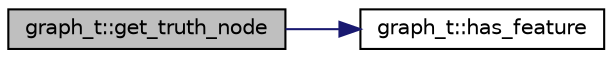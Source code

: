 digraph "graph_t::get_truth_node"
{
 // INTERACTIVE_SVG=YES
 // LATEX_PDF_SIZE
  edge [fontname="Helvetica",fontsize="10",labelfontname="Helvetica",labelfontsize="10"];
  node [fontname="Helvetica",fontsize="10",shape=record];
  rankdir="LR";
  Node1 [label="graph_t::get_truth_node",height=0.2,width=0.4,color="black", fillcolor="grey75", style="filled", fontcolor="black",tooltip=" "];
  Node1 -> Node2 [color="midnightblue",fontsize="10",style="solid",fontname="Helvetica"];
  Node2 [label="graph_t::has_feature",height=0.2,width=0.4,color="black", fillcolor="white", style="filled",URL="$structgraph__t.html#a9a07fbb8428e15bedd7fa89c8e1a1dc7",tooltip=" "];
}
